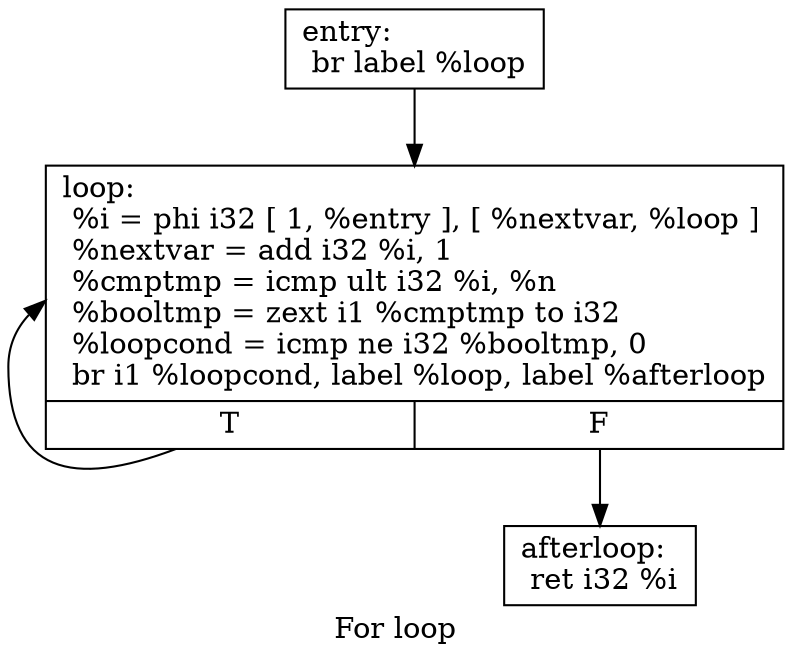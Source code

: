 digraph "CFG for 'printstar' function" {
        graph [ dpi = 72 ]; 
	label="For loop";

	Node0x11ea390 [shape=record,label="{entry:\l  br label %loop\l}"];
	Node0x11ea390 -> Node0x11e72d0;
	Node0x11e72d0 [shape=record,label="{loop:                                             \l  %i = phi i32 [ 1, %entry ], [ %nextvar, %loop ]\l  %nextvar = add i32 %i, 1\l  %cmptmp = icmp ult i32 %i, %n\l  %booltmp = zext i1 %cmptmp to i32\l  %loopcond = icmp ne i32 %booltmp, 0\l  br i1 %loopcond, label %loop, label %afterloop\l|{<s0>T|<s1>F}}"];
	Node0x11e72d0:s0 -> Node0x11e72d0;
	Node0x11e72d0:s1 -> Node0x11e7540;
	Node0x11e7540 [shape=record,label="{afterloop:                                        \l  ret i32 %i\l}"];
}
